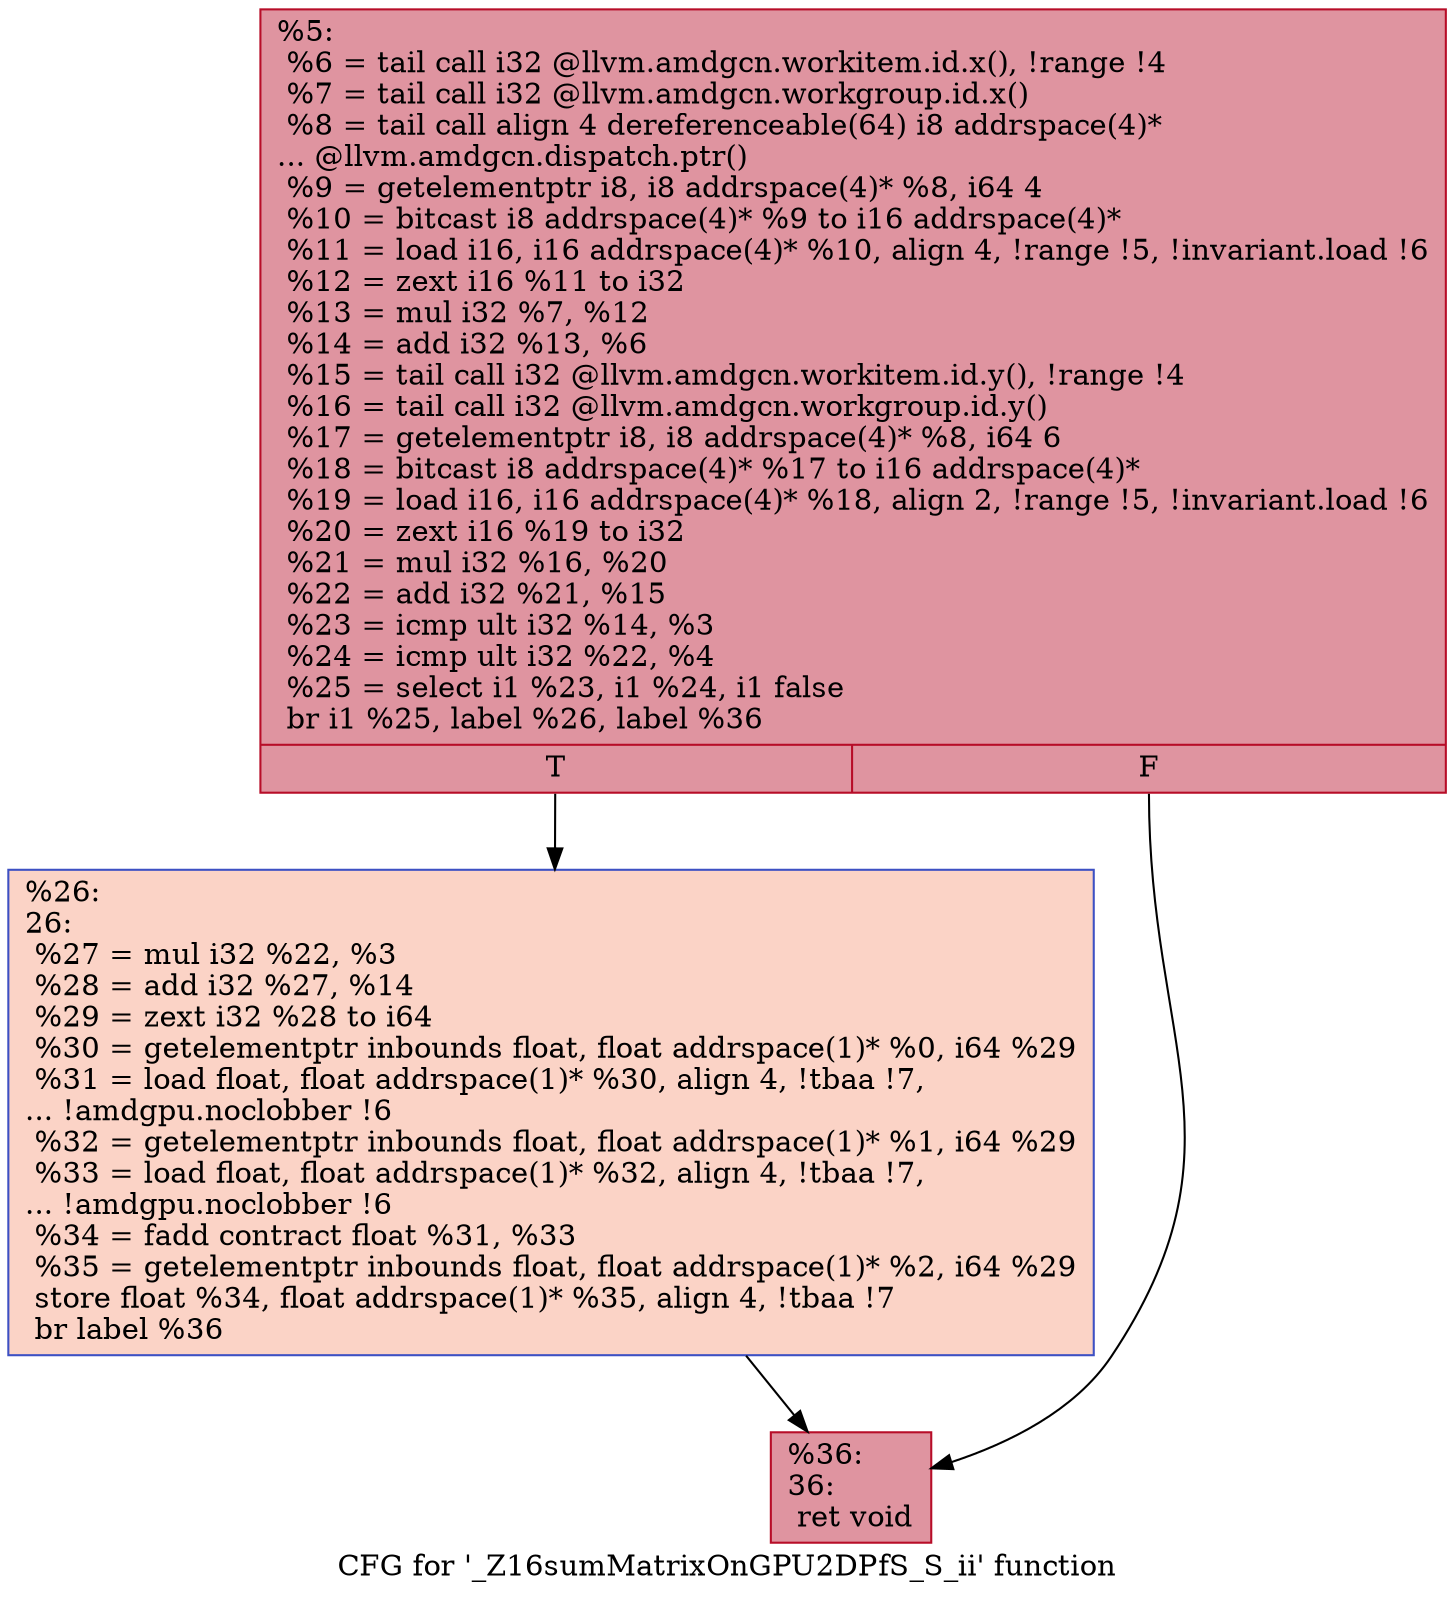 digraph "CFG for '_Z16sumMatrixOnGPU2DPfS_S_ii' function" {
	label="CFG for '_Z16sumMatrixOnGPU2DPfS_S_ii' function";

	Node0x56f84b0 [shape=record,color="#b70d28ff", style=filled, fillcolor="#b70d2870",label="{%5:\l  %6 = tail call i32 @llvm.amdgcn.workitem.id.x(), !range !4\l  %7 = tail call i32 @llvm.amdgcn.workgroup.id.x()\l  %8 = tail call align 4 dereferenceable(64) i8 addrspace(4)*\l... @llvm.amdgcn.dispatch.ptr()\l  %9 = getelementptr i8, i8 addrspace(4)* %8, i64 4\l  %10 = bitcast i8 addrspace(4)* %9 to i16 addrspace(4)*\l  %11 = load i16, i16 addrspace(4)* %10, align 4, !range !5, !invariant.load !6\l  %12 = zext i16 %11 to i32\l  %13 = mul i32 %7, %12\l  %14 = add i32 %13, %6\l  %15 = tail call i32 @llvm.amdgcn.workitem.id.y(), !range !4\l  %16 = tail call i32 @llvm.amdgcn.workgroup.id.y()\l  %17 = getelementptr i8, i8 addrspace(4)* %8, i64 6\l  %18 = bitcast i8 addrspace(4)* %17 to i16 addrspace(4)*\l  %19 = load i16, i16 addrspace(4)* %18, align 2, !range !5, !invariant.load !6\l  %20 = zext i16 %19 to i32\l  %21 = mul i32 %16, %20\l  %22 = add i32 %21, %15\l  %23 = icmp ult i32 %14, %3\l  %24 = icmp ult i32 %22, %4\l  %25 = select i1 %23, i1 %24, i1 false\l  br i1 %25, label %26, label %36\l|{<s0>T|<s1>F}}"];
	Node0x56f84b0:s0 -> Node0x56fbf10;
	Node0x56f84b0:s1 -> Node0x56fbfa0;
	Node0x56fbf10 [shape=record,color="#3d50c3ff", style=filled, fillcolor="#f59c7d70",label="{%26:\l26:                                               \l  %27 = mul i32 %22, %3\l  %28 = add i32 %27, %14\l  %29 = zext i32 %28 to i64\l  %30 = getelementptr inbounds float, float addrspace(1)* %0, i64 %29\l  %31 = load float, float addrspace(1)* %30, align 4, !tbaa !7,\l... !amdgpu.noclobber !6\l  %32 = getelementptr inbounds float, float addrspace(1)* %1, i64 %29\l  %33 = load float, float addrspace(1)* %32, align 4, !tbaa !7,\l... !amdgpu.noclobber !6\l  %34 = fadd contract float %31, %33\l  %35 = getelementptr inbounds float, float addrspace(1)* %2, i64 %29\l  store float %34, float addrspace(1)* %35, align 4, !tbaa !7\l  br label %36\l}"];
	Node0x56fbf10 -> Node0x56fbfa0;
	Node0x56fbfa0 [shape=record,color="#b70d28ff", style=filled, fillcolor="#b70d2870",label="{%36:\l36:                                               \l  ret void\l}"];
}
